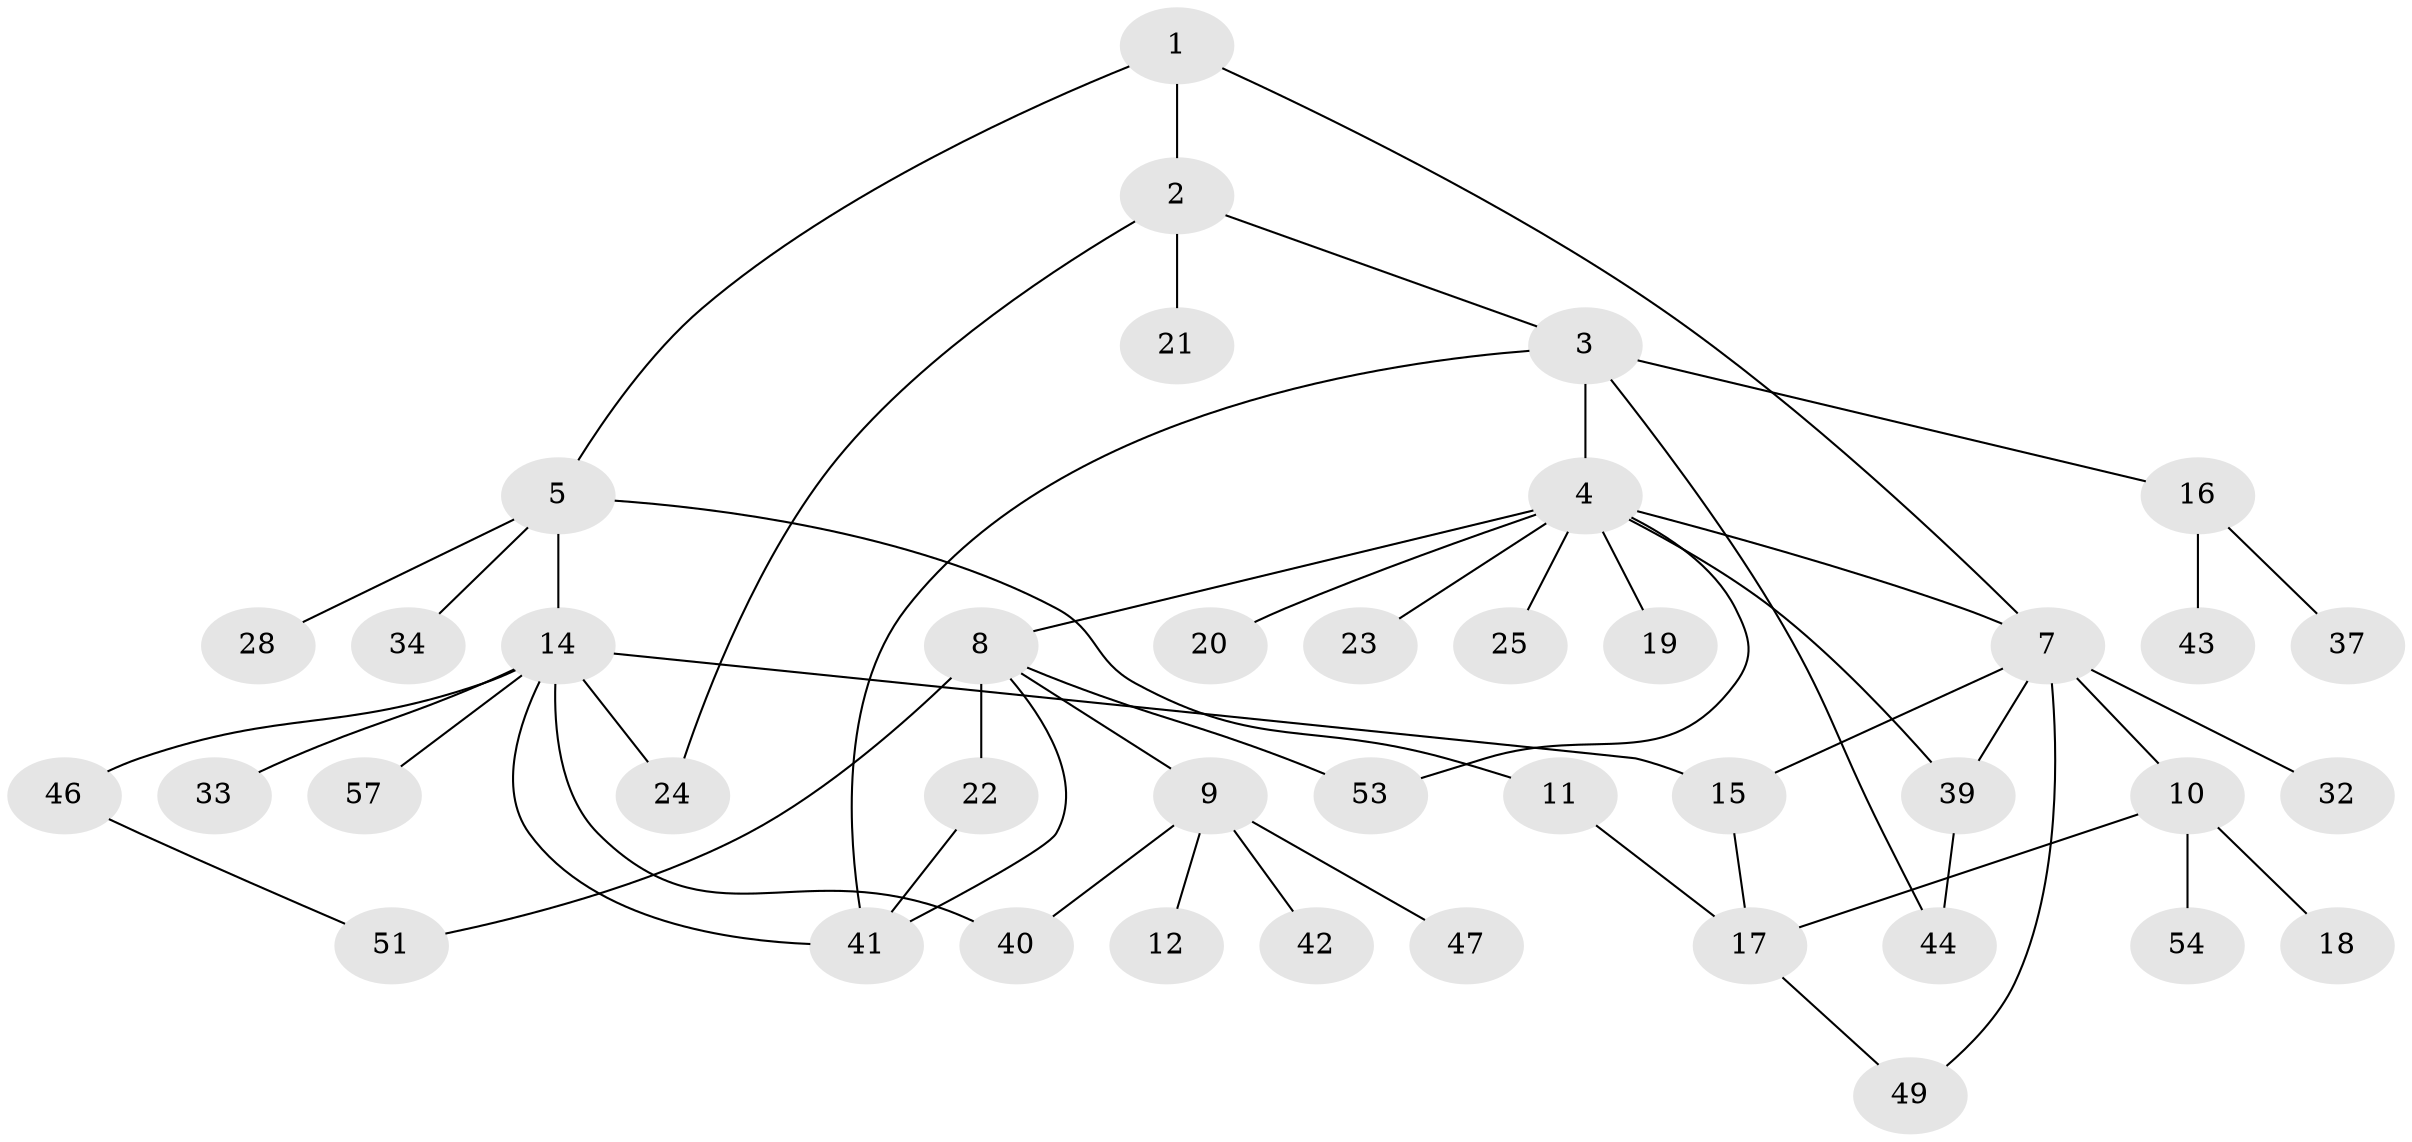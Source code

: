 // Generated by graph-tools (version 1.1) at 2025/51/02/27/25 19:51:39]
// undirected, 41 vertices, 54 edges
graph export_dot {
graph [start="1"]
  node [color=gray90,style=filled];
  1;
  2 [super="+13"];
  3;
  4 [super="+6"];
  5 [super="+50"];
  7 [super="+26"];
  8 [super="+30"];
  9 [super="+38"];
  10 [super="+45"];
  11;
  12 [super="+52"];
  14 [super="+27"];
  15 [super="+29"];
  16 [super="+36"];
  17 [super="+31"];
  18;
  19;
  20;
  21 [super="+35"];
  22;
  23;
  24;
  25;
  28;
  32;
  33 [super="+56"];
  34;
  37;
  39 [super="+55"];
  40;
  41 [super="+58"];
  42;
  43;
  44;
  46 [super="+48"];
  47;
  49;
  51;
  53;
  54;
  57;
  1 -- 2;
  1 -- 5;
  1 -- 7;
  2 -- 3;
  2 -- 24;
  2 -- 21;
  3 -- 4;
  3 -- 16;
  3 -- 44;
  3 -- 41;
  4 -- 25;
  4 -- 53;
  4 -- 19;
  4 -- 20;
  4 -- 7;
  4 -- 8;
  4 -- 23;
  4 -- 39;
  5 -- 11;
  5 -- 14;
  5 -- 28;
  5 -- 34;
  7 -- 10;
  7 -- 49;
  7 -- 32;
  7 -- 39;
  7 -- 15;
  8 -- 9;
  8 -- 22;
  8 -- 53;
  8 -- 41;
  8 -- 51;
  9 -- 12;
  9 -- 42;
  9 -- 40;
  9 -- 47;
  10 -- 18;
  10 -- 17;
  10 -- 54;
  11 -- 17;
  14 -- 15;
  14 -- 41;
  14 -- 33;
  14 -- 24;
  14 -- 46;
  14 -- 40;
  14 -- 57;
  15 -- 17;
  16 -- 43;
  16 -- 37;
  17 -- 49;
  22 -- 41;
  39 -- 44;
  46 -- 51;
}
